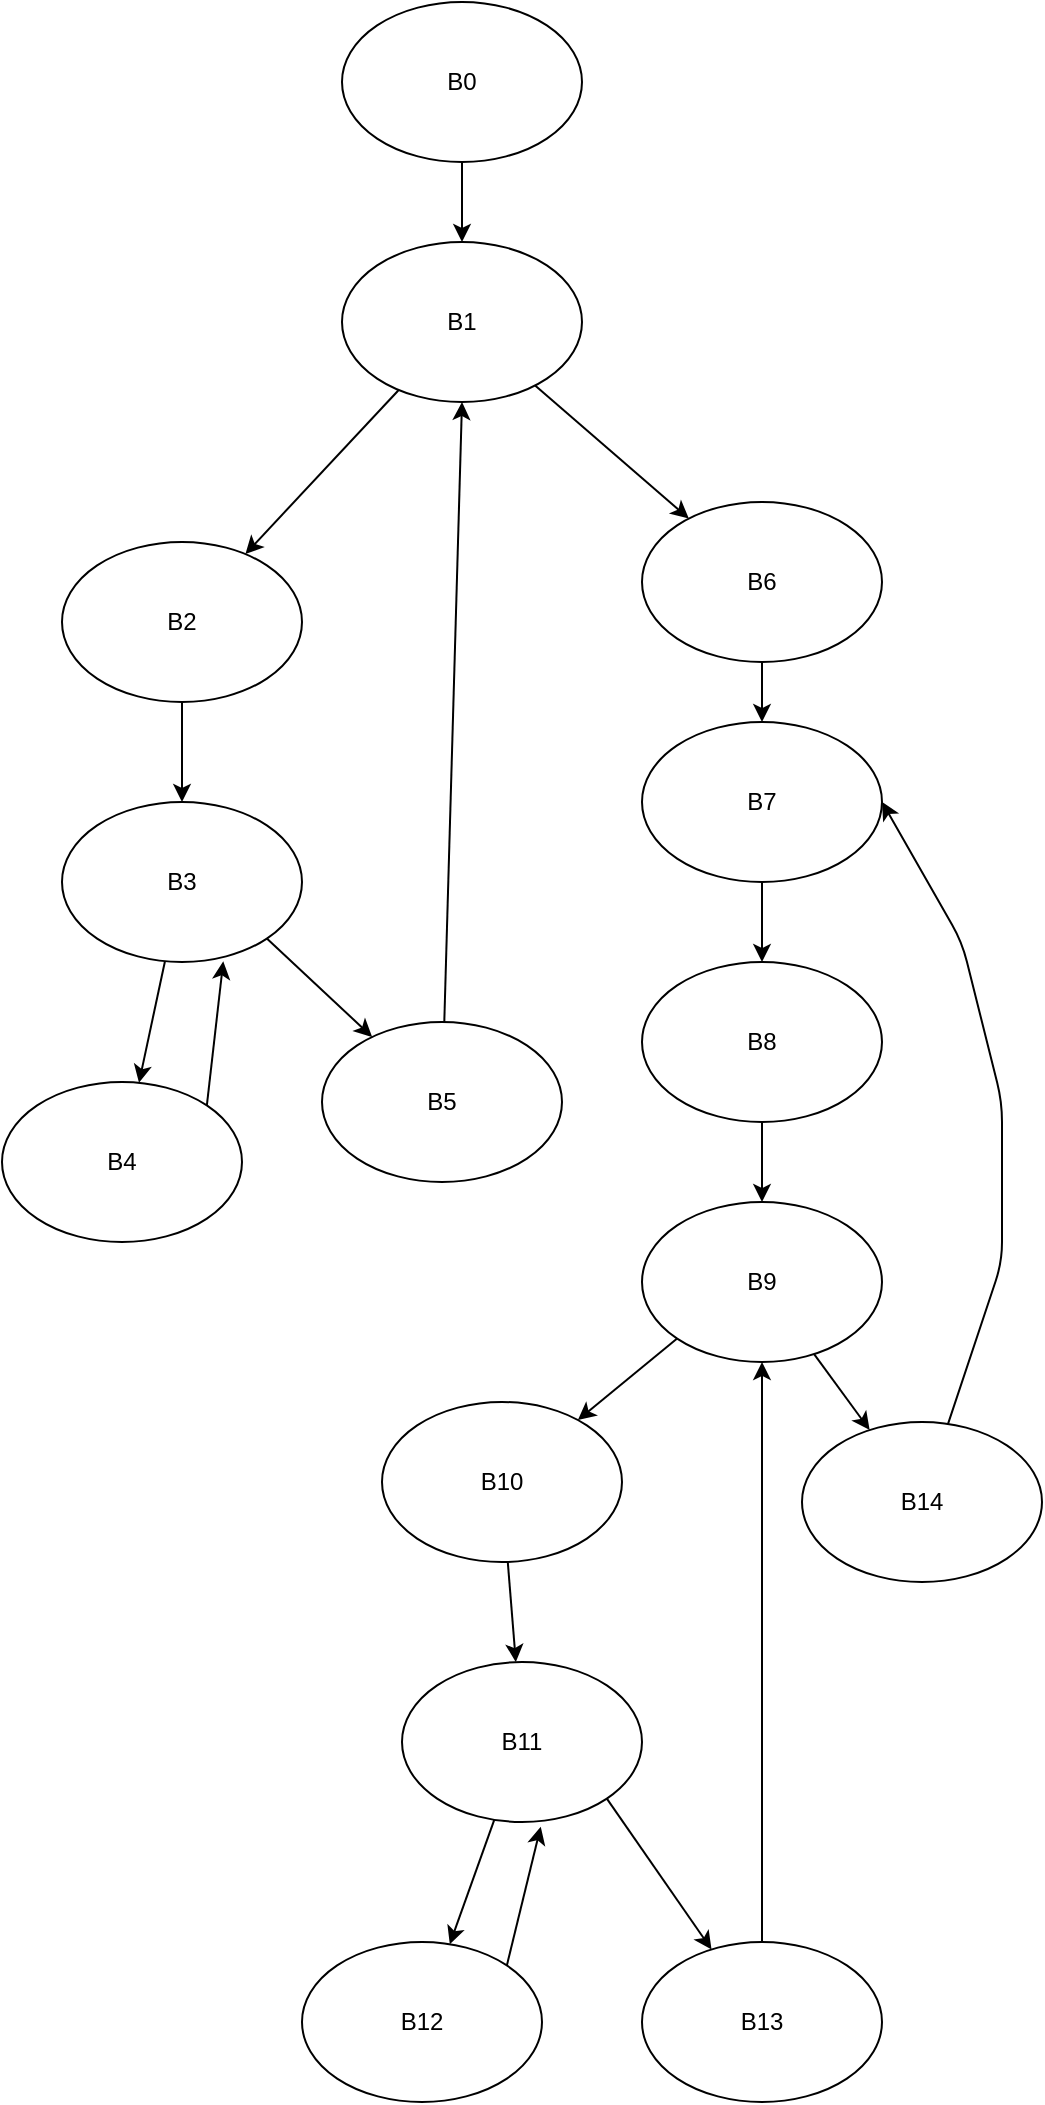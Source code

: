 <mxfile>
    <diagram id="d2TlpJg-wfE-ICDpwkKN" name="第 1 页">
        <mxGraphModel dx="560" dy="327" grid="1" gridSize="10" guides="1" tooltips="1" connect="1" arrows="1" fold="1" page="1" pageScale="1" pageWidth="1600" pageHeight="900" math="0" shadow="0">
            <root>
                <mxCell id="0"/>
                <mxCell id="1" parent="0"/>
                <mxCell id="3" style="edgeStyle=none;html=1;" edge="1" parent="1" source="2" target="4">
                    <mxGeometry relative="1" as="geometry">
                        <mxPoint x="250" y="520" as="targetPoint"/>
                    </mxGeometry>
                </mxCell>
                <mxCell id="2" value="B0" style="ellipse;whiteSpace=wrap;html=1;" vertex="1" parent="1">
                    <mxGeometry x="190" y="360" width="120" height="80" as="geometry"/>
                </mxCell>
                <mxCell id="5" style="edgeStyle=none;html=1;" edge="1" parent="1" source="4" target="7">
                    <mxGeometry relative="1" as="geometry">
                        <mxPoint x="160" y="600" as="targetPoint"/>
                    </mxGeometry>
                </mxCell>
                <mxCell id="6" style="edgeStyle=none;html=1;" edge="1" parent="1" source="4" target="8">
                    <mxGeometry relative="1" as="geometry">
                        <mxPoint x="360" y="610" as="targetPoint"/>
                    </mxGeometry>
                </mxCell>
                <mxCell id="4" value="B1" style="ellipse;whiteSpace=wrap;html=1;" vertex="1" parent="1">
                    <mxGeometry x="190" y="480" width="120" height="80" as="geometry"/>
                </mxCell>
                <mxCell id="9" style="edgeStyle=none;html=1;" edge="1" parent="1" source="7" target="10">
                    <mxGeometry relative="1" as="geometry">
                        <mxPoint x="110" y="780" as="targetPoint"/>
                    </mxGeometry>
                </mxCell>
                <mxCell id="7" value="B2" style="ellipse;whiteSpace=wrap;html=1;" vertex="1" parent="1">
                    <mxGeometry x="50" y="630" width="120" height="80" as="geometry"/>
                </mxCell>
                <mxCell id="17" style="edgeStyle=none;html=1;" edge="1" parent="1" source="8" target="18">
                    <mxGeometry relative="1" as="geometry">
                        <mxPoint x="400" y="760" as="targetPoint"/>
                    </mxGeometry>
                </mxCell>
                <mxCell id="8" value="B6" style="ellipse;whiteSpace=wrap;html=1;" vertex="1" parent="1">
                    <mxGeometry x="340" y="610" width="120" height="80" as="geometry"/>
                </mxCell>
                <mxCell id="11" style="edgeStyle=none;html=1;exitX=1;exitY=1;exitDx=0;exitDy=0;" edge="1" parent="1" source="10" target="12">
                    <mxGeometry relative="1" as="geometry">
                        <mxPoint x="230" y="860" as="targetPoint"/>
                    </mxGeometry>
                </mxCell>
                <mxCell id="13" style="edgeStyle=none;html=1;" edge="1" parent="1" source="10" target="14">
                    <mxGeometry relative="1" as="geometry">
                        <mxPoint x="80" y="920" as="targetPoint"/>
                    </mxGeometry>
                </mxCell>
                <mxCell id="10" value="B3" style="ellipse;whiteSpace=wrap;html=1;" vertex="1" parent="1">
                    <mxGeometry x="50" y="760" width="120" height="80" as="geometry"/>
                </mxCell>
                <mxCell id="16" style="edgeStyle=none;html=1;entryX=0.5;entryY=1;entryDx=0;entryDy=0;" edge="1" parent="1" source="12" target="4">
                    <mxGeometry relative="1" as="geometry"/>
                </mxCell>
                <mxCell id="12" value="B5" style="ellipse;whiteSpace=wrap;html=1;" vertex="1" parent="1">
                    <mxGeometry x="180" y="870" width="120" height="80" as="geometry"/>
                </mxCell>
                <mxCell id="15" style="edgeStyle=none;html=1;exitX=1;exitY=0;exitDx=0;exitDy=0;entryX=0.672;entryY=0.996;entryDx=0;entryDy=0;entryPerimeter=0;" edge="1" parent="1" source="14" target="10">
                    <mxGeometry relative="1" as="geometry"/>
                </mxCell>
                <mxCell id="14" value="B4" style="ellipse;whiteSpace=wrap;html=1;" vertex="1" parent="1">
                    <mxGeometry x="20" y="900" width="120" height="80" as="geometry"/>
                </mxCell>
                <mxCell id="19" style="edgeStyle=none;html=1;" edge="1" parent="1" source="18" target="20">
                    <mxGeometry relative="1" as="geometry">
                        <mxPoint x="400" y="870" as="targetPoint"/>
                    </mxGeometry>
                </mxCell>
                <mxCell id="18" value="B7" style="ellipse;whiteSpace=wrap;html=1;" vertex="1" parent="1">
                    <mxGeometry x="340" y="720" width="120" height="80" as="geometry"/>
                </mxCell>
                <mxCell id="21" style="edgeStyle=none;html=1;" edge="1" parent="1" source="20" target="22">
                    <mxGeometry relative="1" as="geometry">
                        <mxPoint x="400" y="1000" as="targetPoint"/>
                    </mxGeometry>
                </mxCell>
                <mxCell id="20" value="B8" style="ellipse;whiteSpace=wrap;html=1;" vertex="1" parent="1">
                    <mxGeometry x="340" y="840" width="120" height="80" as="geometry"/>
                </mxCell>
                <mxCell id="23" style="edgeStyle=none;html=1;" edge="1" parent="1" source="22" target="24">
                    <mxGeometry relative="1" as="geometry">
                        <mxPoint x="480" y="1110" as="targetPoint"/>
                    </mxGeometry>
                </mxCell>
                <mxCell id="26" style="edgeStyle=none;html=1;exitX=0;exitY=1;exitDx=0;exitDy=0;" edge="1" parent="1" source="22" target="27">
                    <mxGeometry relative="1" as="geometry">
                        <mxPoint x="270" y="1100" as="targetPoint"/>
                    </mxGeometry>
                </mxCell>
                <mxCell id="22" value="B9" style="ellipse;whiteSpace=wrap;html=1;" vertex="1" parent="1">
                    <mxGeometry x="340" y="960" width="120" height="80" as="geometry"/>
                </mxCell>
                <mxCell id="25" style="edgeStyle=none;html=1;entryX=1;entryY=0.5;entryDx=0;entryDy=0;" edge="1" parent="1" source="24" target="18">
                    <mxGeometry relative="1" as="geometry">
                        <Array as="points">
                            <mxPoint x="520" y="990"/>
                            <mxPoint x="520" y="910"/>
                            <mxPoint x="500" y="830"/>
                        </Array>
                    </mxGeometry>
                </mxCell>
                <mxCell id="24" value="B14" style="ellipse;whiteSpace=wrap;html=1;" vertex="1" parent="1">
                    <mxGeometry x="420" y="1070" width="120" height="80" as="geometry"/>
                </mxCell>
                <mxCell id="28" style="edgeStyle=none;html=1;" edge="1" parent="1" source="27" target="29">
                    <mxGeometry relative="1" as="geometry">
                        <mxPoint x="280" y="1230" as="targetPoint"/>
                    </mxGeometry>
                </mxCell>
                <mxCell id="27" value="B10" style="ellipse;whiteSpace=wrap;html=1;" vertex="1" parent="1">
                    <mxGeometry x="210" y="1060" width="120" height="80" as="geometry"/>
                </mxCell>
                <mxCell id="30" style="edgeStyle=none;html=1;" edge="1" parent="1" source="29" target="31">
                    <mxGeometry relative="1" as="geometry">
                        <mxPoint x="280" y="1360" as="targetPoint"/>
                    </mxGeometry>
                </mxCell>
                <mxCell id="33" style="edgeStyle=none;html=1;exitX=1;exitY=1;exitDx=0;exitDy=0;" edge="1" parent="1" source="29" target="34">
                    <mxGeometry relative="1" as="geometry">
                        <mxPoint x="370" y="1370" as="targetPoint"/>
                    </mxGeometry>
                </mxCell>
                <mxCell id="29" value="B11" style="ellipse;whiteSpace=wrap;html=1;" vertex="1" parent="1">
                    <mxGeometry x="220" y="1190" width="120" height="80" as="geometry"/>
                </mxCell>
                <mxCell id="32" style="edgeStyle=none;html=1;exitX=1;exitY=0;exitDx=0;exitDy=0;entryX=0.578;entryY=1.029;entryDx=0;entryDy=0;entryPerimeter=0;" edge="1" parent="1" source="31" target="29">
                    <mxGeometry relative="1" as="geometry"/>
                </mxCell>
                <mxCell id="31" value="B12" style="ellipse;whiteSpace=wrap;html=1;" vertex="1" parent="1">
                    <mxGeometry x="170" y="1330" width="120" height="80" as="geometry"/>
                </mxCell>
                <mxCell id="35" style="edgeStyle=none;html=1;entryX=0.5;entryY=1;entryDx=0;entryDy=0;" edge="1" parent="1" source="34" target="22">
                    <mxGeometry relative="1" as="geometry"/>
                </mxCell>
                <mxCell id="34" value="B13" style="ellipse;whiteSpace=wrap;html=1;" vertex="1" parent="1">
                    <mxGeometry x="340" y="1330" width="120" height="80" as="geometry"/>
                </mxCell>
            </root>
        </mxGraphModel>
    </diagram>
</mxfile>